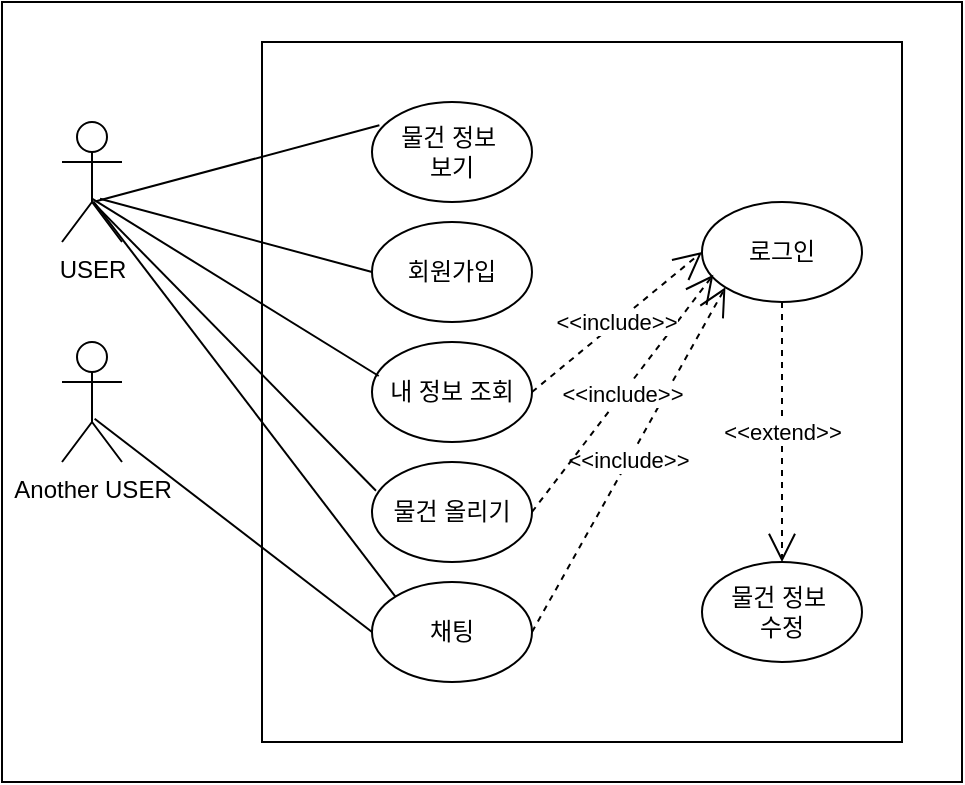 <mxfile version="24.8.6">
  <diagram name="페이지-1" id="yjwQddKY6aRWQIo-cDxQ">
    <mxGraphModel dx="1461" dy="759" grid="1" gridSize="10" guides="1" tooltips="1" connect="1" arrows="1" fold="1" page="1" pageScale="1" pageWidth="827" pageHeight="1169" math="0" shadow="0">
      <root>
        <mxCell id="0" />
        <mxCell id="1" parent="0" />
        <mxCell id="Sa4IMjAleKmgO4zX70eO-36" value="" style="verticalLabelPosition=bottom;verticalAlign=top;html=1;shape=mxgraph.basic.rect;fillColor2=none;strokeWidth=1;size=20;indent=5;" parent="1" vertex="1">
          <mxGeometry x="90" y="130" width="480" height="390" as="geometry" />
        </mxCell>
        <mxCell id="Sa4IMjAleKmgO4zX70eO-35" value="" style="verticalLabelPosition=bottom;verticalAlign=top;html=1;shape=mxgraph.basic.rect;fillColor2=none;strokeWidth=1;size=20;indent=5;" parent="1" vertex="1">
          <mxGeometry x="220" y="150" width="320" height="350" as="geometry" />
        </mxCell>
        <mxCell id="Sa4IMjAleKmgO4zX70eO-9" value="회원가입" style="ellipse;whiteSpace=wrap;html=1;" parent="1" vertex="1">
          <mxGeometry x="275" y="240" width="80" height="50" as="geometry" />
        </mxCell>
        <mxCell id="Sa4IMjAleKmgO4zX70eO-10" value="내 정보 조회" style="ellipse;whiteSpace=wrap;html=1;" parent="1" vertex="1">
          <mxGeometry x="275" y="300" width="80" height="50" as="geometry" />
        </mxCell>
        <mxCell id="Sa4IMjAleKmgO4zX70eO-11" value="물건 올리기" style="ellipse;whiteSpace=wrap;html=1;" parent="1" vertex="1">
          <mxGeometry x="275" y="360" width="80" height="50" as="geometry" />
        </mxCell>
        <mxCell id="Sa4IMjAleKmgO4zX70eO-12" value="물건 정보&amp;nbsp;&lt;div&gt;보기&lt;/div&gt;" style="ellipse;whiteSpace=wrap;html=1;" parent="1" vertex="1">
          <mxGeometry x="275" y="180" width="80" height="50" as="geometry" />
        </mxCell>
        <mxCell id="Sa4IMjAleKmgO4zX70eO-13" value="채팅" style="ellipse;whiteSpace=wrap;html=1;" parent="1" vertex="1">
          <mxGeometry x="275" y="420" width="80" height="50" as="geometry" />
        </mxCell>
        <mxCell id="Sa4IMjAleKmgO4zX70eO-14" value="" style="endArrow=none;html=1;rounded=0;entryX=0.633;entryY=0.639;entryDx=0;entryDy=0;exitX=0;exitY=0.5;exitDx=0;exitDy=0;entryPerimeter=0;" parent="1" source="Sa4IMjAleKmgO4zX70eO-9" target="Sa4IMjAleKmgO4zX70eO-33" edge="1">
          <mxGeometry width="50" height="50" relative="1" as="geometry">
            <mxPoint x="250" y="390" as="sourcePoint" />
            <mxPoint x="100" y="315" as="targetPoint" />
          </mxGeometry>
        </mxCell>
        <mxCell id="Sa4IMjAleKmgO4zX70eO-21" value="로그인" style="ellipse;whiteSpace=wrap;html=1;" parent="1" vertex="1">
          <mxGeometry x="440" y="230" width="80" height="50" as="geometry" />
        </mxCell>
        <mxCell id="Sa4IMjAleKmgO4zX70eO-26" value="물건 정보&amp;nbsp;&lt;div&gt;수정&lt;/div&gt;" style="ellipse;whiteSpace=wrap;html=1;" parent="1" vertex="1">
          <mxGeometry x="440" y="410" width="80" height="50" as="geometry" />
        </mxCell>
        <mxCell id="Sa4IMjAleKmgO4zX70eO-33" value="USER" style="shape=umlActor;verticalLabelPosition=bottom;verticalAlign=top;html=1;" parent="1" vertex="1">
          <mxGeometry x="120" y="190" width="30" height="60" as="geometry" />
        </mxCell>
        <mxCell id="A1rbX9bTUoNUFZEbZKNR-8" value="Another USER" style="shape=umlActor;verticalLabelPosition=bottom;verticalAlign=top;html=1;" parent="1" vertex="1">
          <mxGeometry x="120" y="300" width="30" height="60" as="geometry" />
        </mxCell>
        <mxCell id="A1rbX9bTUoNUFZEbZKNR-9" value="" style="endArrow=none;html=1;rounded=0;entryX=0.544;entryY=0.639;entryDx=0;entryDy=0;exitX=0;exitY=0.5;exitDx=0;exitDy=0;entryPerimeter=0;" parent="1" source="Sa4IMjAleKmgO4zX70eO-13" target="A1rbX9bTUoNUFZEbZKNR-8" edge="1">
          <mxGeometry width="50" height="50" relative="1" as="geometry">
            <mxPoint x="280" y="175" as="sourcePoint" />
            <mxPoint x="99" y="228" as="targetPoint" />
          </mxGeometry>
        </mxCell>
        <mxCell id="A1rbX9bTUoNUFZEbZKNR-19" value="" style="endArrow=none;html=1;rounded=0;entryX=0.046;entryY=0.233;entryDx=0;entryDy=0;entryPerimeter=0;exitX=0.567;exitY=0.661;exitDx=0;exitDy=0;exitPerimeter=0;" parent="1" source="Sa4IMjAleKmgO4zX70eO-33" target="Sa4IMjAleKmgO4zX70eO-12" edge="1">
          <mxGeometry width="50" height="50" relative="1" as="geometry">
            <mxPoint x="450" y="345" as="sourcePoint" />
            <mxPoint x="755" y="380" as="targetPoint" />
          </mxGeometry>
        </mxCell>
        <mxCell id="FOHLxc1rFSxtqfIbR6Oa-3" value="" style="endArrow=none;html=1;rounded=0;entryX=0.5;entryY=0.639;entryDx=0;entryDy=0;exitX=0.042;exitY=0.34;exitDx=0;exitDy=0;entryPerimeter=0;exitPerimeter=0;" edge="1" parent="1" source="Sa4IMjAleKmgO4zX70eO-10" target="Sa4IMjAleKmgO4zX70eO-33">
          <mxGeometry width="50" height="50" relative="1" as="geometry">
            <mxPoint x="295" y="155" as="sourcePoint" />
            <mxPoint x="109" y="238" as="targetPoint" />
          </mxGeometry>
        </mxCell>
        <mxCell id="FOHLxc1rFSxtqfIbR6Oa-4" value="" style="endArrow=none;html=1;rounded=0;entryX=0.522;entryY=0.672;entryDx=0;entryDy=0;exitX=0.025;exitY=0.287;exitDx=0;exitDy=0;entryPerimeter=0;exitPerimeter=0;" edge="1" parent="1" source="Sa4IMjAleKmgO4zX70eO-11" target="Sa4IMjAleKmgO4zX70eO-33">
          <mxGeometry width="50" height="50" relative="1" as="geometry">
            <mxPoint x="305" y="165" as="sourcePoint" />
            <mxPoint x="119" y="248" as="targetPoint" />
          </mxGeometry>
        </mxCell>
        <mxCell id="FOHLxc1rFSxtqfIbR6Oa-5" value="" style="endArrow=none;html=1;rounded=0;entryX=0.522;entryY=0.661;entryDx=0;entryDy=0;exitX=0;exitY=0;exitDx=0;exitDy=0;entryPerimeter=0;" edge="1" parent="1" source="Sa4IMjAleKmgO4zX70eO-13" target="Sa4IMjAleKmgO4zX70eO-33">
          <mxGeometry width="50" height="50" relative="1" as="geometry">
            <mxPoint x="315" y="175" as="sourcePoint" />
            <mxPoint x="129" y="258" as="targetPoint" />
          </mxGeometry>
        </mxCell>
        <mxCell id="FOHLxc1rFSxtqfIbR6Oa-6" value="&amp;lt;&amp;lt;include&amp;gt;&amp;gt;" style="endArrow=open;endSize=12;dashed=1;html=1;rounded=0;exitX=1;exitY=0.5;exitDx=0;exitDy=0;entryX=0;entryY=1;entryDx=0;entryDy=0;" edge="1" parent="1" source="Sa4IMjAleKmgO4zX70eO-13" target="Sa4IMjAleKmgO4zX70eO-21">
          <mxGeometry width="160" relative="1" as="geometry">
            <mxPoint x="330" y="400" as="sourcePoint" />
            <mxPoint x="490" y="400" as="targetPoint" />
          </mxGeometry>
        </mxCell>
        <mxCell id="FOHLxc1rFSxtqfIbR6Oa-7" value="&amp;lt;&amp;lt;include&amp;gt;&amp;gt;" style="endArrow=open;endSize=12;dashed=1;html=1;rounded=0;exitX=1;exitY=0.5;exitDx=0;exitDy=0;entryX=0.071;entryY=0.727;entryDx=0;entryDy=0;entryPerimeter=0;" edge="1" parent="1" source="Sa4IMjAleKmgO4zX70eO-11" target="Sa4IMjAleKmgO4zX70eO-21">
          <mxGeometry width="160" relative="1" as="geometry">
            <mxPoint x="365" y="385" as="sourcePoint" />
            <mxPoint x="462" y="283" as="targetPoint" />
          </mxGeometry>
        </mxCell>
        <mxCell id="FOHLxc1rFSxtqfIbR6Oa-8" value="&amp;lt;&amp;lt;include&amp;gt;&amp;gt;" style="endArrow=open;endSize=12;dashed=1;html=1;rounded=0;exitX=1;exitY=0.5;exitDx=0;exitDy=0;entryX=0;entryY=0.5;entryDx=0;entryDy=0;" edge="1" parent="1" source="Sa4IMjAleKmgO4zX70eO-10" target="Sa4IMjAleKmgO4zX70eO-21">
          <mxGeometry width="160" relative="1" as="geometry">
            <mxPoint x="375" y="395" as="sourcePoint" />
            <mxPoint x="472" y="293" as="targetPoint" />
          </mxGeometry>
        </mxCell>
        <mxCell id="FOHLxc1rFSxtqfIbR6Oa-9" value="&amp;lt;&amp;lt;extend&amp;gt;&amp;gt;" style="endArrow=open;endSize=12;dashed=1;html=1;rounded=0;entryX=0.5;entryY=0;entryDx=0;entryDy=0;exitX=0.5;exitY=1;exitDx=0;exitDy=0;" edge="1" parent="1" source="Sa4IMjAleKmgO4zX70eO-21" target="Sa4IMjAleKmgO4zX70eO-26">
          <mxGeometry width="160" relative="1" as="geometry">
            <mxPoint x="385" y="405" as="sourcePoint" />
            <mxPoint x="482" y="303" as="targetPoint" />
          </mxGeometry>
        </mxCell>
      </root>
    </mxGraphModel>
  </diagram>
</mxfile>
